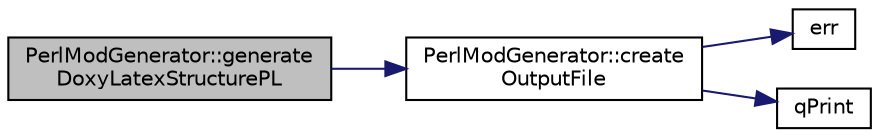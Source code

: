 digraph "PerlModGenerator::generateDoxyLatexStructurePL"
{
 // LATEX_PDF_SIZE
  edge [fontname="Helvetica",fontsize="10",labelfontname="Helvetica",labelfontsize="10"];
  node [fontname="Helvetica",fontsize="10",shape=record];
  rankdir="LR";
  Node1 [label="PerlModGenerator::generate\lDoxyLatexStructurePL",height=0.2,width=0.4,color="black", fillcolor="grey75", style="filled", fontcolor="black",tooltip=" "];
  Node1 -> Node2 [color="midnightblue",fontsize="10",style="solid",fontname="Helvetica"];
  Node2 [label="PerlModGenerator::create\lOutputFile",height=0.2,width=0.4,color="black", fillcolor="white", style="filled",URL="$classPerlModGenerator.html#ac12f2a17915bb4023585afb081f7f39a",tooltip=" "];
  Node2 -> Node3 [color="midnightblue",fontsize="10",style="solid",fontname="Helvetica"];
  Node3 [label="err",height=0.2,width=0.4,color="black", fillcolor="white", style="filled",URL="$message_8cpp.html#aede5746344fdce99647541101eaa7f06",tooltip=" "];
  Node2 -> Node4 [color="midnightblue",fontsize="10",style="solid",fontname="Helvetica"];
  Node4 [label="qPrint",height=0.2,width=0.4,color="black", fillcolor="white", style="filled",URL="$qcstring_8h.html#a9851ebb5ae2f65b4d2b1d08421edbfd2",tooltip=" "];
}
